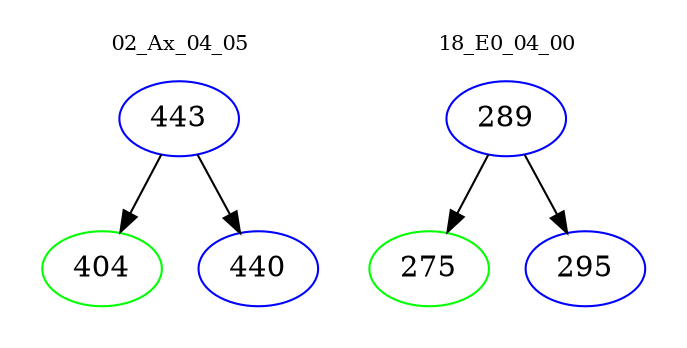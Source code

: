 digraph{
subgraph cluster_0 {
color = white
label = "02_Ax_04_05";
fontsize=10;
T0_443 [label="443", color="blue"]
T0_443 -> T0_404 [color="black"]
T0_404 [label="404", color="green"]
T0_443 -> T0_440 [color="black"]
T0_440 [label="440", color="blue"]
}
subgraph cluster_1 {
color = white
label = "18_E0_04_00";
fontsize=10;
T1_289 [label="289", color="blue"]
T1_289 -> T1_275 [color="black"]
T1_275 [label="275", color="green"]
T1_289 -> T1_295 [color="black"]
T1_295 [label="295", color="blue"]
}
}

